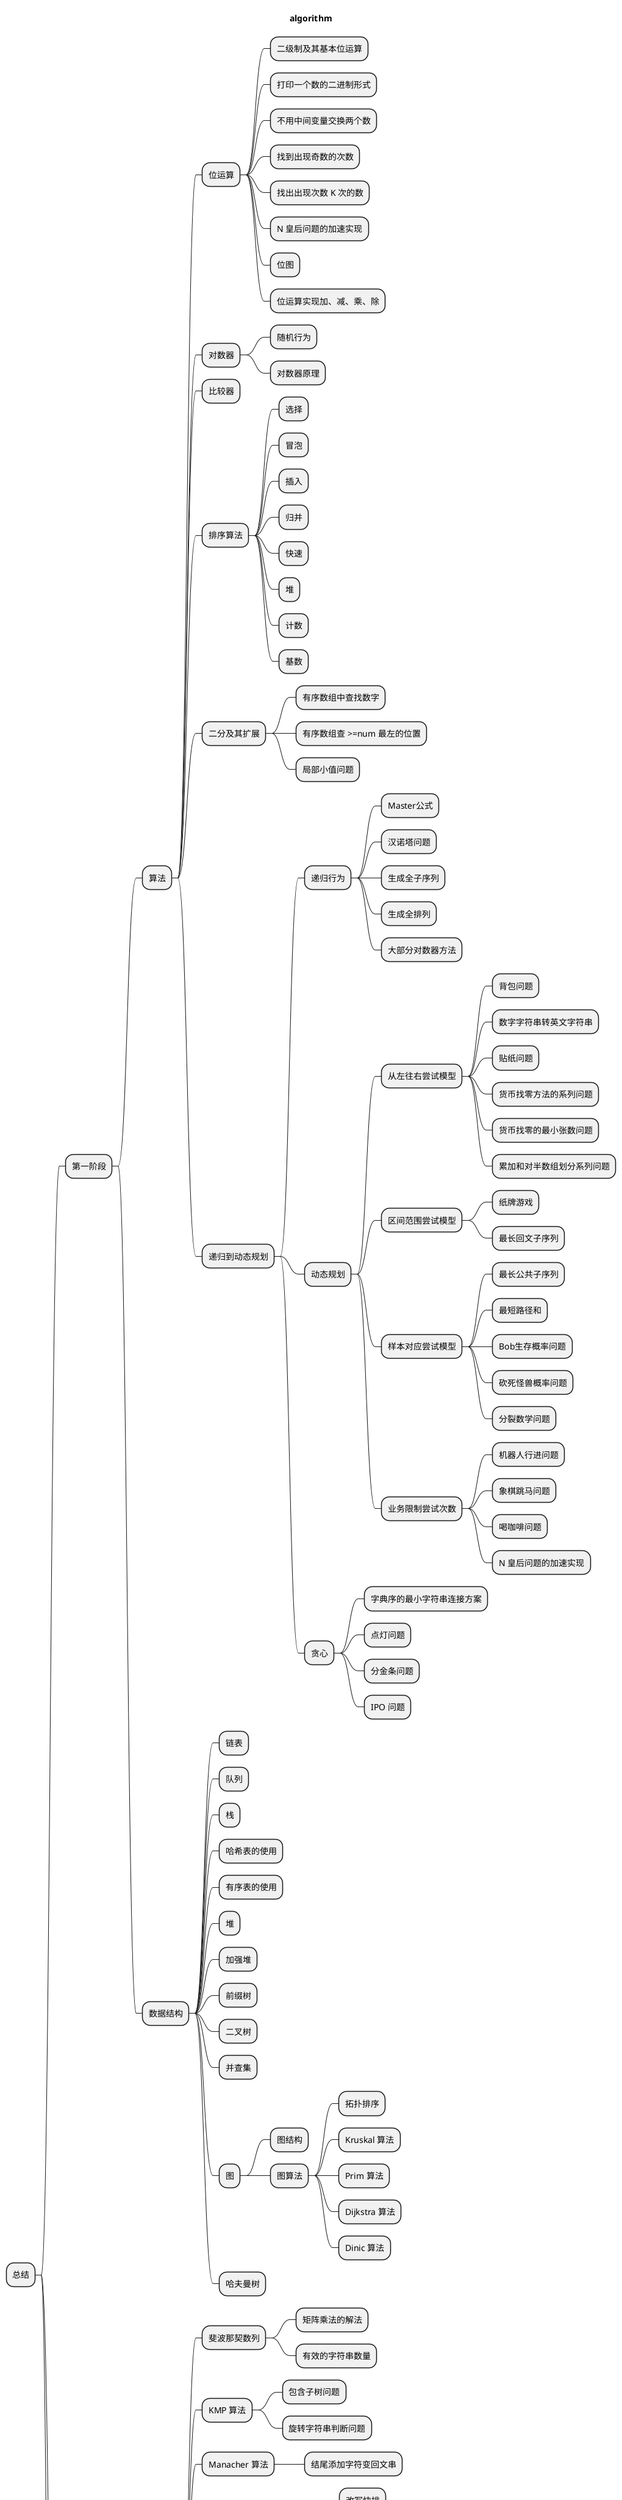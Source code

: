 @startmindmap
'https://plantuml.com/mindmap-diagram

title algorithm
* 总结
** 第一阶段
*** 算法
**** 位运算
***** 二级制及其基本位运算
***** 打印一个数的二进制形式
***** 不用中间变量交换两个数
***** 找到出现奇数的次数
***** 找出出现次数 K 次的数
***** N 皇后问题的加速实现
***** 位图
***** 位运算实现加、减、乘、除
**** 对数器
***** 随机行为
***** 对数器原理
**** 比较器
**** 排序算法
***** 选择
***** 冒泡
***** 插入
***** 归并
***** 快速
***** 堆
***** 计数
***** 基数
**** 二分及其扩展
***** 有序数组中查找数字
***** 有序数组查 >=num 最左的位置
***** 局部小值问题
**** 递归到动态规划
***** 递归行为
****** Master公式
****** 汉诺塔问题
****** 生成全子序列
****** 生成全排列
****** 大部分对数器方法

***** 动态规划

****** 从左往右尝试模型
******* 背包问题
******* 数字字符串转英文字符串
******* 贴纸问题
******* 货币找零方法的系列问题
******* 货币找零的最小张数问题
******* 累加和对半数组划分系列问题

****** 区间范围尝试模型
******* 纸牌游戏
******* 最长回文子序列

****** 样本对应尝试模型
******* 最长公共子序列
******* 最短路径和
******* Bob生存概率问题
******* 砍死怪兽概率问题
******* 分裂数学问题

****** 业务限制尝试次数
******* 机器人行进问题
******* 象棋跳马问题
******* 喝咖啡问题
******* N 皇后问题的加速实现

***** 贪心
****** 字典序的最小字符串连接方案
****** 点灯问题
****** 分金条问题
****** IPO 问题

*** 数据结构
**** 链表
**** 队列
**** 栈
**** 哈希表的使用
**** 有序表的使用
**** 堆
**** 加强堆
**** 前缀树
**** 二叉树
**** 并查集
**** 图
***** 图结构
***** 图算法
****** 拓扑排序
****** Kruskal 算法
****** Prim 算法
****** Dijkstra 算法
****** Dinic 算法
**** 哈夫曼树

** 第二阶段
*** 算法
**** 斐波那契数列
***** 矩阵乘法的解法
***** 有效的字符串数量
**** KMP 算法
***** 包含子树问题
***** 旋转字符串判断问题
**** Manacher 算法
***** 结尾添加字符变回文串
**** 无序数组寻找第 k 小的值
***** 改写快排
***** BFPRT 算法
**** 蓄水池算法
**** Morris 遍历
***** Morris 遍历求二叉树最小高度
**** 资源限制类题目的算法设计
**** 打表找规律
***** 小虎买苹果
***** 吃草问题
***** 连续数累加和判断
**** 根据题目数据量猜解法技巧
***** 贿赂怪兽问题
***** 分治
****** 累加和 %m 之后的最大值
****** 零食方法数问题
**** 卡特兰数
***** 1都不少于0的前缀串数量
***** 求不同二叉树数量
**** 数组三连
***** 窗口技巧（正数数组中累加和为给定值的最长子数组）
***** 预处理技巧（普通数组中累加和为给定值的最长子数组）
***** 淘汰可能性技巧（平均值 <=v 的最长子数组）
**** 状态压缩的动态规划
***** CanlWin 问题
***** TSP 问题
***** 贴瓷砖问题
**** 设计简化外部信息的动态规划
***** 打气球的最大分数
***** 消除箱子问题
***** 泡泡龙游戏
***** 奇怪的打印机
***** 数组的恢复方法
*** 数据结构
**** 窗口内最大值和最小值的更新结构
***** 特殊标准的子数组数量
***** 良好加油站的问题
***** 少找零张数进一步加速
***** 长度 <=M 子数组最大累加和
**** 单调栈
***** 累加和*最小值最大问题
***** 直方图内最大矩形
***** 全是1的最大矩形
***** 所有子数组的最小值累加
**** 线段树
***** 掉落瓷砖后的最大高度
**** IndexTree
**** AC 自动机
**** 和哈希函数有关的数据结构
***** 哈希表的原理和实现
***** 布隆过滤器的原理和实现
***** 一致性哈希原理和实现
**** 二维数组调整
***** 转圈打印矩阵
***** 翻转矩阵
***** zigzag 打印矩阵
***** 转圈打印星号
** 极致内容
*** 有序表
**** AVL 数的原理和实现
**** SB 树的原理和实现
**** 跳表的原理和实现
**** 各种有序表的对比
**** 改写有序表的相关题目
***** RangeSum 计数问题
***** 窗口中位数问题
***** 高效插入删除读取的数组
*** 四边形不等式
**** 区间划分问题中的不回退现象
**** 合并石子问题
**** 画匠问题
**** 邮局选址问题
**** 扔蛋问题
*** 后缀树DC3算法
**** 最大字典序的子串
**** 字符串插入得到的最大的字典序
**** 生成最大的数字
**** 最长公共子串
***** 动态规划的解
***** DC3 算法的解



@endmindmap
